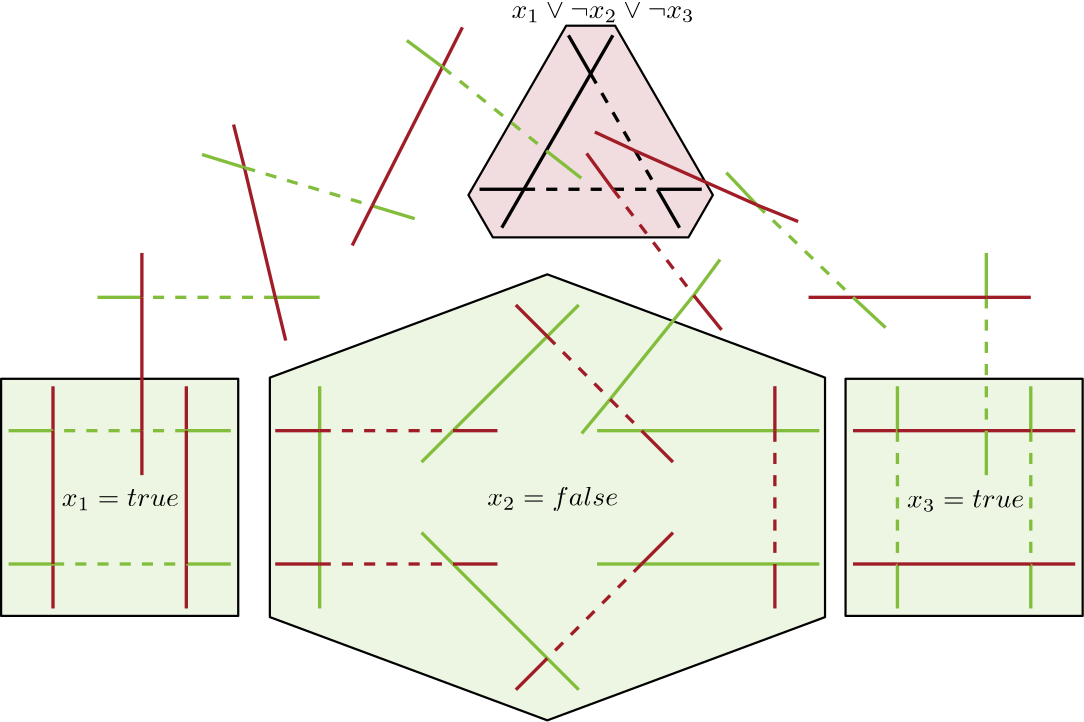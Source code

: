 <?xml version="1.0"?>
<!DOCTYPE ipe SYSTEM "ipe.dtd">
<ipe version="70206" creator="Ipe 7.2.7">
<info created="D:20180109094301" modified="D:20180109111722"/>
<ipestyle name="basic">
<symbol name="arrow/arc(spx)">
<path stroke="sym-stroke" fill="sym-stroke" pen="sym-pen">
0 0 m
-1 0.333 l
-1 -0.333 l
h
</path>
</symbol>
<symbol name="arrow/farc(spx)">
<path stroke="sym-stroke" fill="white" pen="sym-pen">
0 0 m
-1 0.333 l
-1 -0.333 l
h
</path>
</symbol>
<symbol name="arrow/ptarc(spx)">
<path stroke="sym-stroke" fill="sym-stroke" pen="sym-pen">
0 0 m
-1 0.333 l
-0.8 0 l
-1 -0.333 l
h
</path>
</symbol>
<symbol name="arrow/fptarc(spx)">
<path stroke="sym-stroke" fill="white" pen="sym-pen">
0 0 m
-1 0.333 l
-0.8 0 l
-1 -0.333 l
h
</path>
</symbol>
<symbol name="mark/circle(sx)" transformations="translations">
<path fill="sym-stroke">
0.6 0 0 0.6 0 0 e
0.4 0 0 0.4 0 0 e
</path>
</symbol>
<symbol name="mark/disk(sx)" transformations="translations">
<path fill="sym-stroke">
0.6 0 0 0.6 0 0 e
</path>
</symbol>
<symbol name="mark/fdisk(sfx)" transformations="translations">
<group>
<path fill="sym-fill">
0.5 0 0 0.5 0 0 e
</path>
<path fill="sym-stroke" fillrule="eofill">
0.6 0 0 0.6 0 0 e
0.4 0 0 0.4 0 0 e
</path>
</group>
</symbol>
<symbol name="mark/box(sx)" transformations="translations">
<path fill="sym-stroke" fillrule="eofill">
-0.6 -0.6 m
0.6 -0.6 l
0.6 0.6 l
-0.6 0.6 l
h
-0.4 -0.4 m
0.4 -0.4 l
0.4 0.4 l
-0.4 0.4 l
h
</path>
</symbol>
<symbol name="mark/square(sx)" transformations="translations">
<path fill="sym-stroke">
-0.6 -0.6 m
0.6 -0.6 l
0.6 0.6 l
-0.6 0.6 l
h
</path>
</symbol>
<symbol name="mark/fsquare(sfx)" transformations="translations">
<group>
<path fill="sym-fill">
-0.5 -0.5 m
0.5 -0.5 l
0.5 0.5 l
-0.5 0.5 l
h
</path>
<path fill="sym-stroke" fillrule="eofill">
-0.6 -0.6 m
0.6 -0.6 l
0.6 0.6 l
-0.6 0.6 l
h
-0.4 -0.4 m
0.4 -0.4 l
0.4 0.4 l
-0.4 0.4 l
h
</path>
</group>
</symbol>
<symbol name="mark/cross(sx)" transformations="translations">
<group>
<path fill="sym-stroke">
-0.43 -0.57 m
0.57 0.43 l
0.43 0.57 l
-0.57 -0.43 l
h
</path>
<path fill="sym-stroke">
-0.43 0.57 m
0.57 -0.43 l
0.43 -0.57 l
-0.57 0.43 l
h
</path>
</group>
</symbol>
<symbol name="arrow/fnormal(spx)">
<path stroke="sym-stroke" fill="white" pen="sym-pen">
0 0 m
-1 0.333 l
-1 -0.333 l
h
</path>
</symbol>
<symbol name="arrow/pointed(spx)">
<path stroke="sym-stroke" fill="sym-stroke" pen="sym-pen">
0 0 m
-1 0.333 l
-0.8 0 l
-1 -0.333 l
h
</path>
</symbol>
<symbol name="arrow/fpointed(spx)">
<path stroke="sym-stroke" fill="white" pen="sym-pen">
0 0 m
-1 0.333 l
-0.8 0 l
-1 -0.333 l
h
</path>
</symbol>
<symbol name="arrow/linear(spx)">
<path stroke="sym-stroke" pen="sym-pen">
-1 0.333 m
0 0 l
-1 -0.333 l
</path>
</symbol>
<symbol name="arrow/fdouble(spx)">
<path stroke="sym-stroke" fill="white" pen="sym-pen">
0 0 m
-1 0.333 l
-1 -0.333 l
h
-1 0 m
-2 0.333 l
-2 -0.333 l
h
</path>
</symbol>
<symbol name="arrow/double(spx)">
<path stroke="sym-stroke" fill="sym-stroke" pen="sym-pen">
0 0 m
-1 0.333 l
-1 -0.333 l
h
-1 0 m
-2 0.333 l
-2 -0.333 l
h
</path>
</symbol>
<pen name="heavier" value="0.8"/>
<pen name="fat" value="1.2"/>
<pen name="ultrafat" value="2"/>
<symbolsize name="large" value="5"/>
<symbolsize name="small" value="2"/>
<symbolsize name="tiny" value="1.1"/>
<arrowsize name="large" value="10"/>
<arrowsize name="small" value="5"/>
<arrowsize name="tiny" value="3"/>
<color name="red" value="1 0 0"/>
<color name="green" value="0 1 0"/>
<color name="blue" value="0 0 1"/>
<color name="yellow" value="1 1 0"/>
<color name="orange" value="1 0.647 0"/>
<color name="gold" value="1 0.843 0"/>
<color name="purple" value="0.627 0.125 0.941"/>
<color name="gray" value="0.745"/>
<color name="brown" value="0.647 0.165 0.165"/>
<color name="navy" value="0 0 0.502"/>
<color name="pink" value="1 0.753 0.796"/>
<color name="seagreen" value="0.18 0.545 0.341"/>
<color name="turquoise" value="0.251 0.878 0.816"/>
<color name="violet" value="0.933 0.51 0.933"/>
<color name="darkblue" value="0 0 0.545"/>
<color name="darkcyan" value="0 0.545 0.545"/>
<color name="darkgray" value="0.663"/>
<color name="darkgreen" value="0 0.392 0"/>
<color name="darkmagenta" value="0.545 0 0.545"/>
<color name="darkorange" value="1 0.549 0"/>
<color name="darkred" value="0.545 0 0"/>
<color name="lightblue" value="0.678 0.847 0.902"/>
<color name="lightcyan" value="0.878 1 1"/>
<color name="lightgray" value="0.827"/>
<color name="lightgreen" value="0.565 0.933 0.565"/>
<color name="lightyellow" value="1 1 0.878"/>
<dashstyle name="dashed" value="[4] 0"/>
<dashstyle name="dotted" value="[1 3] 0"/>
<dashstyle name="dash dotted" value="[4 2 1 2] 0"/>
<dashstyle name="dash dot dotted" value="[4 2 1 2 1 2] 0"/>
<textsize name="large" value="\large"/>
<textsize name="Large" value="\Large"/>
<textsize name="LARGE" value="\LARGE"/>
<textsize name="huge" value="\huge"/>
<textsize name="Huge" value="\Huge"/>
<textsize name="small" value="\small"/>
<textsize name="footnote" value="\footnotesize"/>
<textsize name="tiny" value="\tiny"/>
<textstyle name="center" begin="\begin{center}" end="\end{center}"/>
<textstyle name="itemize" begin="\begin{itemize}" end="\end{itemize}"/>
<textstyle name="item" begin="\begin{itemize}\item{}" end="\end{itemize}"/>
<gridsize name="4 pts" value="4"/>
<gridsize name="8 pts (~3 mm)" value="8"/>
<gridsize name="16 pts (~6 mm)" value="16"/>
<gridsize name="32 pts (~12 mm)" value="32"/>
<gridsize name="10 pts (~3.5 mm)" value="10"/>
<gridsize name="20 pts (~7 mm)" value="20"/>
<gridsize name="14 pts (~5 mm)" value="14"/>
<gridsize name="28 pts (~10 mm)" value="28"/>
<gridsize name="56 pts (~20 mm)" value="56"/>
<anglesize name="90 deg" value="90"/>
<anglesize name="60 deg" value="60"/>
<anglesize name="45 deg" value="45"/>
<anglesize name="30 deg" value="30"/>
<anglesize name="22.5 deg" value="22.5"/>
<opacity name="10%" value="0.1"/>
<opacity name="30%" value="0.3"/>
<opacity name="50%" value="0.5"/>
<opacity name="75%" value="0.75"/>
<tiling name="falling" angle="-60" step="4" width="1"/>
<tiling name="rising" angle="30" step="4" width="1"/>
</ipestyle>
<ipestyle name="kitcolors">
<color name="KITwhite" value="1"/>
<color name="KITblack" value="0"/>
<color name="KITblack70" value="0.3"/>
<color name="KITblack50" value="0.5"/>
<color name="KITblack30" value="0.7"/>
<color name="KITblack15" value="0.85"/>
<color name="KITgreen" value="0 0.588 0.509"/>
<color name="KITgreen70" value="0.3 0.711 0.656"/>
<color name="KITgreen50" value="0.5 0.794 0.754"/>
<color name="KITgreen30" value="0.7 0.876 0.852"/>
<color name="KITgreen15" value="0.85 0.938 0.926"/>
<color name="KITblue" value="0.274 0.392 0.666"/>
<color name="KITblue70" value="0.492 0.574 0.766"/>
<color name="KITblue50" value="0.637 0.696 0.833"/>
<color name="KITblue30" value="0.782 0.817 0.9"/>
<color name="KITblue15" value="0.891 0.908 0.95"/>
<color name="KITred" value="0.627 0.117 0.156"/>
<color name="KITred70" value="0.739 0.382 0.409"/>
<color name="KITred50" value="0.813 0.558 0.578"/>
<color name="KITred30" value="0.888 0.735 0.747"/>
<color name="KITred15" value="0.944 0.867 0.873"/>
<color name="KITpalegreen" value="0.509 0.745 0.235"/>
<color name="KITpalegreen70" value="0.656 0.821 0.464"/>
<color name="KITpalegreen50" value="0.754 0.872 0.617"/>
<color name="KITpalegreen30" value="0.852 0.923 0.77"/>
<color name="KITpalegreen15" value="0.926 0.961 0.885"/>
<color name="KITyellow" value="0.98 0.901 0.078"/>
<color name="KITyellow70" value="0.986 0.931 0.354"/>
<color name="KITyellow50" value="0.99 0.95 0.539"/>
<color name="KITyellow30" value="0.994 0.97 0.723"/>
<color name="KITyellow15" value="0.997 0.985 0.861"/>
<color name="KITorange" value="0.862 0.627 0.117"/>
<color name="KITorange70" value="0.903 0.739 0.382"/>
<color name="KITorange50" value="0.931 0.813 0.558"/>
<color name="KITorange30" value="0.958 0.888 0.735"/>
<color name="KITorange15" value="0.979 0.944 0.867"/>
<color name="KITbrown" value="0.627 0.509 0.196"/>
<color name="KITbrown70" value="0.739 0.656 0.437"/>
<color name="KITbrown50" value="0.813 0.754 0.598"/>
<color name="KITbrown30" value="0.888 0.852 0.758"/>
<color name="KITbrown15" value="0.944 0.926 0.879"/>
<color name="KITlilac" value="0.627 0 0.47"/>
<color name="KITlilac70" value="0.739 0.3 0.629"/>
<color name="KITlilac50" value="0.813 0.5 0.735"/>
<color name="KITlilac30" value="0.888 0.7 0.841"/>
<color name="KITlilac15" value="0.944 0.85 0.92"/>
<color name="KITcyanblue" value="0.313 0.666 0.901"/>
<color name="KITcyanblue70" value="0.519 0.766 0.931"/>
<color name="KITcyanblue50" value="0.656 0.833 0.95"/>
<color name="KITcyanblue30" value="0.794 0.9 0.97"/>
<color name="KITcyanblue15" value="0.897 0.95 0.985"/>
<color name="KITseablue" value="0.196 0.313 0.549"/>
<color name="KITseablue70" value="0.437 0.519 0.684"/>
<color name="KITseablue50" value="0.598 0.656 0.774"/>
<color name="KITseablue30" value="0.758 0.794 0.864"/>
<color name="KITseablue15" value="0.879 0.897 0.932"/>
</ipestyle>
<page>
<layer name="alpha"/>
<layer name="true1"/>
<layer name="false1"/>
<layer name="true2"/>
<layer name="false2"/>
<layer name="true3"/>
<layer name="false3"/>
<layer name="tri1"/>
<layer name="tri2"/>
<layer name="tri3"/>
<layer name="paths"/>
<layer name="highlights"/>
<view layers="alpha true1 false2 true3 tri1 paths highlights" active="highlights"/>
<path layer="highlights" matrix="1.1 0 0 1.1 -47.6672 -100.637" stroke="black" fill="KITred15" pen="heavier">
254.928 805.855 m
270.928 805.855 l
302.928 750.429 l
294.928 736.573 l
230.928 736.573 l
222.928 750.429 l
h
</path>
<path matrix="0.9797 0 0 0.9797 4.5878 12.5049" stroke="black" fill="KITpalegreen15" pen="heavier">
328 660 m
328 572 l
225.94 534.059 l
124 572 l
124 660 l
225.934 697.949 l
h
</path>
<path matrix="0.97 0 0 0.97 306.16 18.48" stroke="black" fill="KITpalegreen15" pen="heavier">
28 660 m
28 572 l
116 572 l
116 660 l
h
</path>
<path matrix="0.97 0 0 0.97 2.16 18.48" stroke="black" fill="KITpalegreen15" pen="heavier">
28 660 m
28 572 l
116 572 l
116 660 l
h
</path>
<path layer="false2" matrix="1 0 0 1 80 0" stroke="KITpalegreen" pen="fat">
145.934 673.949 m
111.984 640 l
</path>
<path matrix="1 0 0 1 80 0" stroke="KITpalegreen" pen="fat">
227.874 640.008 m
179.875 640.008 l
</path>
<path matrix="1 0 0 1 80 0" stroke="KITpalegreen" pen="fat">
179.89 592.008 m
227.874 592.008 l
</path>
<path matrix="1 0 0 1 80 0" stroke="KITpalegreen" pen="fat">
145.94 558.059 m
112 592 l
</path>
<path matrix="1 0 0 1 80 0" stroke="KITpalegreen" pen="fat">
64 640 m
64 592 l
</path>
<path layer="alpha" matrix="1 0 0 1 80 0" stroke="KITpalegreen" pen="fat">
64 656 m
64 640 l
</path>
<path matrix="1 0 0 1 80 0" stroke="KITpalegreen" pen="fat">
64 576 m
64 592 l
</path>
<path matrix="1 0 0 1 80 0" stroke="KITpalegreen" pen="fat">
100.686 603.314 m
112 592 l
</path>
<path matrix="1 0 0 1 80 0" stroke="KITpalegreen" pen="fat">
145.94 558.059 m
157.254 546.745 l
</path>
<path matrix="1 0 0 1 80 0" stroke="KITpalegreen" pen="fat">
163.874 592.008 m
179.89 592.008 l
</path>
<path matrix="1 0 0 1 80 0" stroke="KITpalegreen" pen="fat">
227.874 592.008 m
243.874 592.008 l
</path>
<path matrix="1 0 0 1 80 0" stroke="KITpalegreen" pen="fat">
243.874 640.008 m
227.874 640.008 l
</path>
<path matrix="1 0 0 1 80 0" stroke="KITpalegreen" pen="fat">
179.875 640.008 m
163.874 640.008 l
</path>
<path matrix="1 0 0 1 80 0" stroke="KITpalegreen" pen="fat">
157.247 685.263 m
145.934 673.949 l
</path>
<path matrix="1 0 0 1 80 0" stroke="KITpalegreen" pen="fat">
111.984 640 m
100.679 628.694 l
</path>
<path matrix="1 0 0 1 80 0" stroke="KITred" pen="fat">
179.89 592.008 m
191.196 603.314 l
</path>
<path layer="true2" matrix="1 0 0 1 80 0" stroke="KITpalegreen" dash="dashed" pen="fat">
64 640 m
64 592 l
</path>
<path matrix="1 0 0 1 80 0" stroke="KITpalegreen" dash="dashed" pen="fat">
111.984 640 m
145.934 673.949 l
</path>
<path matrix="1 0 0 1 80 0" stroke="KITpalegreen" dash="dashed" pen="fat">
179.875 640.008 m
227.874 640.008 l
</path>
<path matrix="1 0 0 1 80 0" stroke="KITpalegreen" dash="dashed" pen="fat">
227.874 592.008 m
179.89 592.008 l
</path>
<path matrix="1 0 0 1 80 0" stroke="KITpalegreen" dash="dashed" pen="fat">
145.94 558.059 m
112 592 l
</path>
<path layer="alpha" matrix="1 0 0 1 80 0" stroke="KITred" pen="fat">
64 640 m
48 640 l
</path>
<path matrix="1 0 0 1 80 0" stroke="KITred" pen="fat">
48 592 m
64 592 l
</path>
<path matrix="1 0 0 1 80 0" stroke="KITred" pen="fat">
112 592 m
128 592 l
</path>
<path matrix="1 0 0 1 80 0" stroke="KITred" pen="fat">
134.627 546.745 m
145.94 558.059 l
</path>
<path matrix="1 0 0 1 80 0" stroke="KITred" pen="fat">
227.874 576.008 m
227.874 592.008 l
</path>
<path matrix="1 0 0 1 80 0" stroke="KITred" pen="fat">
227.874 640.008 m
227.874 656.008 l
</path>
<path matrix="1 0 0 1 80 0" stroke="KITred" pen="fat">
111.984 640 m
128 640 l
</path>
<path layer="true2" matrix="1 0 0 1 80 0" stroke="KITred" pen="fat">
145.934 673.949 m
179.875 640.008 l
</path>
<path matrix="1 0 0 1 80 0" stroke="KITred" pen="fat">
179.89 592.008 m
145.94 558.059 l
</path>
<path matrix="1 0 0 1 80 0" stroke="KITred" pen="fat">
64 640 m
111.984 640 l
</path>
<path matrix="1 0 0 1 80 0" stroke="KITred" pen="fat">
227.874 640.008 m
227.874 592.008 l
</path>
<path matrix="1 0 0 1 80 0" stroke="KITred" pen="fat">
112 592 m
64 592 l
</path>
<path layer="false2" matrix="1 0 0 1 80 0" stroke="KITred" dash="dashed" pen="fat">
64 640 m
111.984 640 l
</path>
<path matrix="1 0 0 1 80 0" stroke="KITred" dash="dashed" pen="fat">
64 592 m
112 592 l
</path>
<path matrix="1 0 0 1 80 0" stroke="KITred" dash="dashed" pen="fat">
227.874 640.008 m
227.874 592.008 l
</path>
<path matrix="1 0 0 1 80 0" stroke="KITred" dash="dashed" pen="fat">
179.89 592.008 m
145.94 558.059 l
</path>
<path layer="alpha" matrix="0 1 -1 0 688 544" stroke="KITred" pen="fat">
32 640 m
48 640 l
</path>
<path matrix="0 1 -1 0 688 544" stroke="KITred" pen="fat">
32 592 m
48 592 l
</path>
<path matrix="0 1 -1 0 688 544" stroke="KITred" pen="fat">
96 592 m
112 592 l
</path>
<path matrix="0 1 -1 0 688 544" stroke="KITred" pen="fat">
96 640 m
112 640 l
</path>
<path matrix="0 1 -1 0 688 544" stroke="KITpalegreen" pen="fat">
48 656 m
48 640 l
</path>
<path matrix="0 1 -1 0 688 544" stroke="KITpalegreen" pen="fat">
96 656 m
96 640 l
</path>
<path matrix="0 1 -1 0 688 544" stroke="KITpalegreen" pen="fat">
96 592 m
96 576 l
</path>
<path matrix="0 1 -1 0 688 544" stroke="KITpalegreen" pen="fat">
48 592 m
48 576 l
</path>
<path matrix="1 0 0 1 304 0" stroke="KITred" pen="fat">
32 640 m
48 640 l
</path>
<path matrix="1 0 0 1 304 0" stroke="KITred" pen="fat">
32 592 m
48 592 l
</path>
<path matrix="1 0 0 1 304 0" stroke="KITred" pen="fat">
96 592 m
112 592 l
</path>
<path matrix="1 0 0 1 304 0" stroke="KITred" pen="fat">
96 640 m
112 640 l
</path>
<path matrix="1 0 0 1 304 0" stroke="KITpalegreen" pen="fat">
48 656 m
48 640 l
</path>
<path matrix="1 0 0 1 304 0" stroke="KITpalegreen" pen="fat">
96 656 m
96 640 l
</path>
<path matrix="1 0 0 1 304 0" stroke="KITpalegreen" pen="fat">
96 592 m
96 576 l
</path>
<path matrix="1 0 0 1 304 0" stroke="KITpalegreen" pen="fat">
48 592 m
48 576 l
</path>
<path layer="true1" matrix="0 1 -1 0 688 544" stroke="KITpalegreen" dash="dashed" pen="fat">
48 640 m
48 592 l
</path>
<path matrix="0 1 -1 0 688 544" stroke="KITpalegreen" dash="dashed" pen="fat">
96 592 m
96 640 l
</path>
<path layer="true3" matrix="1 0 0 1 -128 0" stroke="KITpalegreen" dash="dashed" pen="fat">
480 640 m
480 592 l
</path>
<path matrix="1 0 0 1 -128 0" stroke="KITpalegreen" dash="dashed" pen="fat">
528 640 m
528 592 l
</path>
<path layer="true2" matrix="1 0 0 1 -128 0" stroke="KITpalegreen" dash="dashed" pen="fat" cap="1">
480 624 m
480 624 l
</path>
<path layer="true1" matrix="0 1 -1 0 688 544" stroke="KITred" pen="fat">
48 640 m
96 640 l
</path>
<path matrix="0 1 -1 0 688 544" stroke="KITred" pen="fat">
48 592 m
96 592 l
</path>
<path layer="true3" matrix="1 0 0 1 -128 0" stroke="KITred" pen="fat">
480 640 m
528 640 l
</path>
<path matrix="1 0 0 1 -128 0" stroke="KITred" pen="fat">
528 592 m
480 592 l
</path>
<path layer="false1" matrix="0 1 -1 0 688 544" stroke="KITred" dash="dashed" pen="heavier">
48 640 m
96 640 l
</path>
<path matrix="0 1 -1 0 688 544" stroke="KITred" dash="dashed" pen="heavier">
96 592 m
48 592 l
</path>
<path layer="false3" matrix="1 0 0 1 -128 0" stroke="KITred" dash="dashed" pen="heavier">
480 592 m
528 592 l
</path>
<path matrix="1 0 0 1 -128 0" stroke="KITred" dash="dashed" pen="heavier">
528 640 m
480 640 l
</path>
<path layer="false1" matrix="0 1 -1 0 688 544" stroke="KITpalegreen" pen="heavier">
96 640 m
96 592 l
</path>
<path matrix="0 1 -1 0 688 544" stroke="KITpalegreen" pen="heavier">
48 640 m
48 592 l
</path>
<path layer="false3" matrix="1 0 0 1 -128 0" stroke="KITpalegreen" pen="heavier">
480 640 m
480 592 l
</path>
<path matrix="1 0 0 1 -128 0" stroke="KITpalegreen" pen="heavier">
528 640 m
528 592 l
</path>
<path layer="alpha" matrix="1 0 0 1 -54.4465 342.913" stroke="black" pen="fat">
272 384 m
264 370.144 l
</path>
<path matrix="1 0 0 1 -54.4465 342.913" stroke="black" pen="fat">
256 384 m
272 384 l
</path>
<path matrix="1 0 0 1 -54.4465 342.913" stroke="black" pen="fat">
320 384 m
336 384 l
</path>
<path matrix="1 0 0 1 -54.4465 342.913" stroke="black" pen="fat">
320 384 m
328 370.144 l
</path>
<path matrix="1 0 0 1 -54.4465 342.913" stroke="black" pen="fat">
296 425.569 m
304 439.426 l
</path>
<path matrix="1 0 0 1 -54.4465 342.913" stroke="black" pen="fat">
296 425.569 m
288 439.426 l
</path>
<path layer="tri1" matrix="1 0 0 1 -54.4465 342.913" stroke="black" pen="fat">
272 384 m
296 425.569 l
</path>
<path matrix="1 0 0 1 -54.4465 342.913" stroke="black" dash="dashed" pen="fat">
296 425.569 m
320 384 l
</path>
<path matrix="1 0 0 1 -54.4465 342.913" stroke="black" dash="dashed" pen="fat">
272 384 m
320 384 l
</path>
<path layer="tri2" matrix="1 0 0 1 -54.4465 342.913" stroke="black" pen="heavier">
272 384 m
320 384 l
</path>
<path matrix="1 0 0 1 -54.4465 342.913" stroke="black" dash="dashed" pen="heavier">
320 384 m
296 425.569 l
</path>
<path matrix="1 0 0 1 -54.4465 342.913" stroke="black" dash="dashed" pen="heavier">
296 425.569 m
272 384 l
</path>
<path layer="tri3" matrix="1 0 0 1 -54.4465 342.913" stroke="black" pen="heavier">
296 425.569 m
320 384 l
</path>
<path matrix="1 0 0 1 -54.4465 342.913" stroke="black" dash="dashed" pen="heavier">
272 384 m
320 384 l
</path>
<path matrix="1 0 0 1 -54.4465 342.913" stroke="black" dash="dashed" pen="heavier">
296 425.569 m
272 384 l
</path>
<path layer="alpha" stroke="KITpalegreen" pen="fat">
144 688 m
128 688 l
</path>
<path stroke="KITpalegreen" pen="fat">
64 688 m
80 688 l
</path>
<path stroke="KITpalegreen" pen="fat">
384 704 m
384 688 l
</path>
<path stroke="KITpalegreen" pen="fat">
384 640 m
384 624 l
</path>
<path layer="paths" stroke="KITpalegreen" dash="dashed" pen="fat">
128 688 m
80 688 l
</path>
<path stroke="KITpalegreen" dash="dashed" pen="fat">
384 688 m
384 640 l
</path>
<path layer="alpha" stroke="KITred" pen="fat">
80 704 m
80 688 l
</path>
<path stroke="KITred" pen="fat">
80 624 m
80 640 l
</path>
<path stroke="KITred" pen="fat">
320 688 m
336 688 l
</path>
<path stroke="KITred" pen="fat">
384 688 m
400 688 l
</path>
<path layer="paths" stroke="KITred" pen="fat">
80 640 m
80 688 l
</path>
<path stroke="KITred" pen="fat">
336 688 m
384 688 l
</path>
<text layer="highlights" matrix="1 0 0 1 -8.82028 -3.1851" transformations="translations" pos="60 616" stroke="black" type="label" width="42.158" height="6.132" depth="1.49" valign="baseline" style="math">x_1=true</text>
<text matrix="1 0 0 1 144.309 -2.94049" transformations="translations" pos="60 616" stroke="black" type="label" width="47.14" height="6.926" depth="1.93" valign="baseline" style="math">x_2=false</text>
<text matrix="1 0 0 1 295.479 -3.67551" transformations="translations" pos="60 616" stroke="black" type="label" width="42.158" height="6.132" depth="1.49" valign="baseline" style="math">x_3=true</text>
<text matrix="1 0 0 1 -8.53843 65.0938" transformations="translations" pos="221.556 723.417" stroke="black" type="label" width="65.912" height="5.539" depth="1.49" valign="baseline" style="math">x_1 \lor \neg x_2 \lor \neg x_3</text>
<path layer="paths" stroke="KITpalegreen" dash="dashed" pen="fat">
301.399 721.269 m
336 688 l
</path>
<path layer="alpha" stroke="KITpalegreen" pen="fat">
336 688 m
347.713 677.1 l
</path>
<path stroke="KITpalegreen" pen="fat">
301.399 721.269 m
290.412 732.899 l
</path>
<path layer="paths" stroke="KITred" pen="fat">
257.555 740.769 m
301.399 721.269 l
</path>
<path layer="alpha" stroke="KITred" pen="fat">
257.554 740.769 m
243.048 747.518 l
</path>
<path stroke="KITred" pen="fat">
301.399 721.269 m
316.239 715.286 l
</path>
<path stroke="KITred" pen="fat">
128 688 m
131.777 672.452 l
</path>
<path stroke="KITred" pen="fat">
116.911 734.702 m
113 750.216 l
</path>
<path stroke="KITpalegreen" pen="fat">
116.911 734.702 m
101.637 739.425 l
</path>
<path stroke="KITpalegreen" pen="fat">
162.897 720.958 m
178.216 716.325 l
</path>
<path stroke="KITred" pen="fat">
162.897 720.958 m
155.721 706.685 l
</path>
<path stroke="KITred" pen="fat">
188.203 770.918 m
195.386 785.215 l
</path>
<path stroke="KITpalegreen" pen="fat">
188.203 770.918 m
175.377 780.484 l
</path>
<path stroke="KITpalegreen" pen="fat">
225.553 740.769 m
238.157 730.913 l
</path>
<path layer="paths" stroke="KITred" pen="fat">
128 688 m
116.911 734.702 l
</path>
<path stroke="KITred" pen="fat">
162.897 720.958 m
188.203 770.918 l
</path>
<path stroke="KITpalegreen" dash="dashed" pen="fat">
116.911 734.702 m
162.897 720.958 l
</path>
<path stroke="KITpalegreen" dash="dashed" pen="fat">
188.203 770.918 m
225.553 740.769 l
</path>
<path layer="alpha" stroke="KITpalegreen" pen="fat">
248.561 651.322 m
238.34 639.013 l
</path>
<path stroke="KITpalegreen" pen="fat">
278.63 688.736 m
288.118 701.62 l
</path>
<path layer="paths" stroke="KITpalegreen" pen="fat">
248.561 651.322 m
278.63 688.736 l
</path>
<path layer="alpha" matrix="1 0 0 1 80 0" stroke="KITred" pen="fat">
191.188 628.694 m
179.875 640.008 l
</path>
<path matrix="1 0 0 1 80 0" stroke="KITred" pen="fat">
145.934 673.949 m
134.62 685.263 l
</path>
<path layer="false2" matrix="1 0 0 1 80 0" stroke="KITred" dash="dashed" pen="fat">
145.934 673.949 m
179.875 640.008 l
</path>
<path layer="alpha" stroke="KITred" pen="fat">
278.63 688.736 m
288.683 676.289 l
</path>
<path stroke="KITred" pen="fat">
249.554 726.913 m
240.106 739.826 l
</path>
<path layer="paths" stroke="KITred" dash="dashed" pen="fat">
249.554 726.913 m
278.63 688.736 l
</path>
</page>
</ipe>
